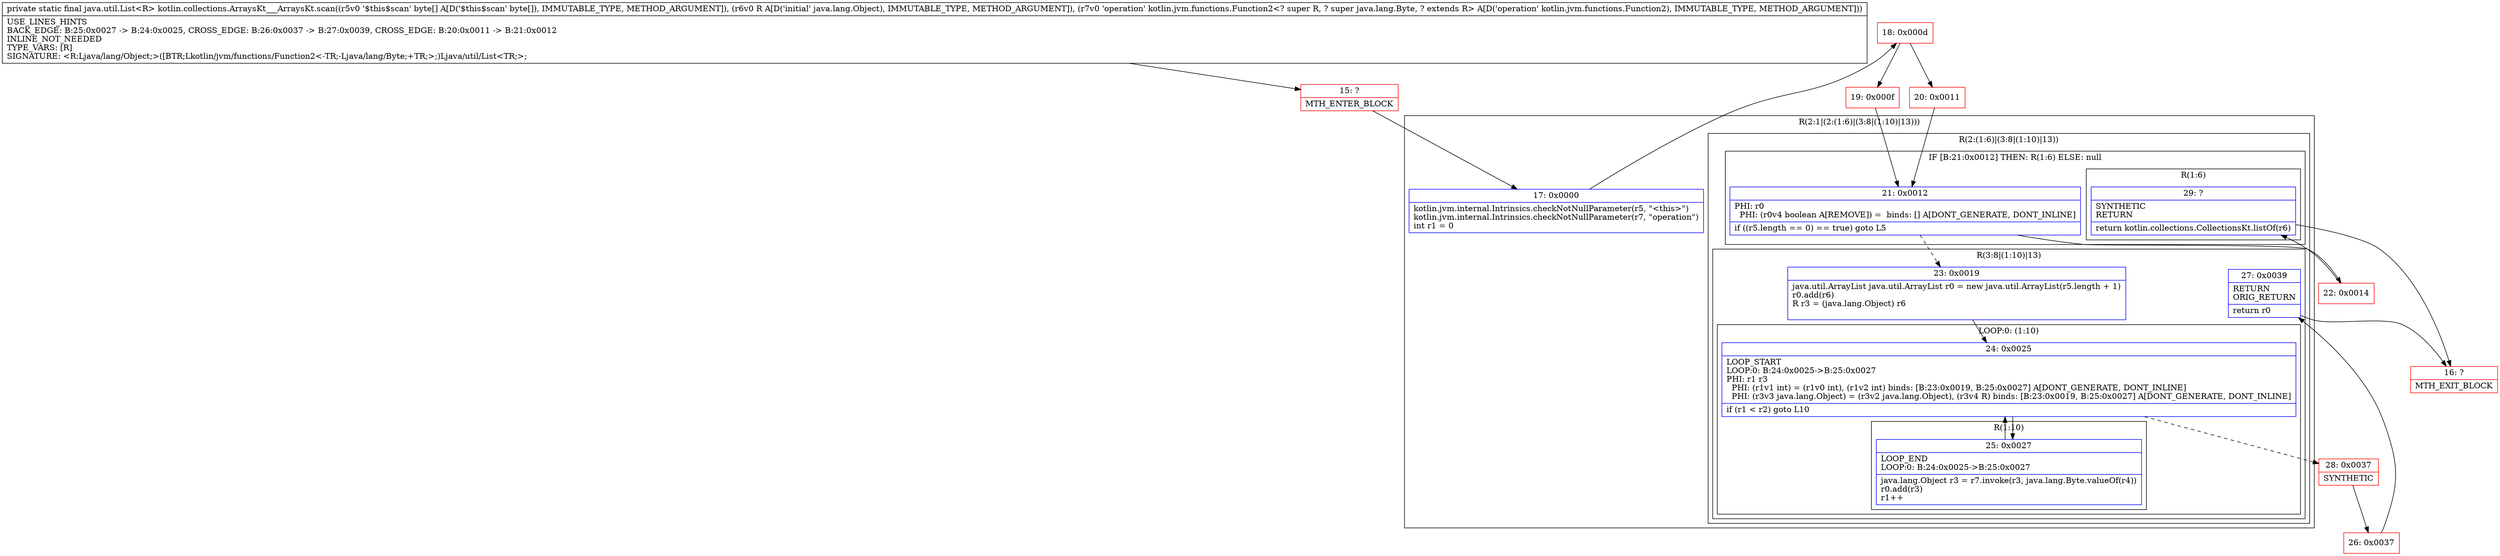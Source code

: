 digraph "CFG forkotlin.collections.ArraysKt___ArraysKt.scan([BLjava\/lang\/Object;Lkotlin\/jvm\/functions\/Function2;)Ljava\/util\/List;" {
subgraph cluster_Region_1893427654 {
label = "R(2:1|(2:(1:6)|(3:8|(1:10)|13)))";
node [shape=record,color=blue];
Node_17 [shape=record,label="{17\:\ 0x0000|kotlin.jvm.internal.Intrinsics.checkNotNullParameter(r5, \"\<this\>\")\lkotlin.jvm.internal.Intrinsics.checkNotNullParameter(r7, \"operation\")\lint r1 = 0\l}"];
subgraph cluster_Region_694390997 {
label = "R(2:(1:6)|(3:8|(1:10)|13))";
node [shape=record,color=blue];
subgraph cluster_IfRegion_349617531 {
label = "IF [B:21:0x0012] THEN: R(1:6) ELSE: null";
node [shape=record,color=blue];
Node_21 [shape=record,label="{21\:\ 0x0012|PHI: r0 \l  PHI: (r0v4 boolean A[REMOVE]) =  binds: [] A[DONT_GENERATE, DONT_INLINE]\l|if ((r5.length == 0) == true) goto L5\l}"];
subgraph cluster_Region_280076910 {
label = "R(1:6)";
node [shape=record,color=blue];
Node_29 [shape=record,label="{29\:\ ?|SYNTHETIC\lRETURN\l|return kotlin.collections.CollectionsKt.listOf(r6)\l}"];
}
}
subgraph cluster_Region_700283436 {
label = "R(3:8|(1:10)|13)";
node [shape=record,color=blue];
Node_23 [shape=record,label="{23\:\ 0x0019|java.util.ArrayList java.util.ArrayList r0 = new java.util.ArrayList(r5.length + 1)\lr0.add(r6)\lR r3 = (java.lang.Object) r6\l\l}"];
subgraph cluster_LoopRegion_1799338817 {
label = "LOOP:0: (1:10)";
node [shape=record,color=blue];
Node_24 [shape=record,label="{24\:\ 0x0025|LOOP_START\lLOOP:0: B:24:0x0025\-\>B:25:0x0027\lPHI: r1 r3 \l  PHI: (r1v1 int) = (r1v0 int), (r1v2 int) binds: [B:23:0x0019, B:25:0x0027] A[DONT_GENERATE, DONT_INLINE]\l  PHI: (r3v3 java.lang.Object) = (r3v2 java.lang.Object), (r3v4 R) binds: [B:23:0x0019, B:25:0x0027] A[DONT_GENERATE, DONT_INLINE]\l|if (r1 \< r2) goto L10\l}"];
subgraph cluster_Region_2123724514 {
label = "R(1:10)";
node [shape=record,color=blue];
Node_25 [shape=record,label="{25\:\ 0x0027|LOOP_END\lLOOP:0: B:24:0x0025\-\>B:25:0x0027\l|java.lang.Object r3 = r7.invoke(r3, java.lang.Byte.valueOf(r4))\lr0.add(r3)\lr1++\l}"];
}
}
Node_27 [shape=record,label="{27\:\ 0x0039|RETURN\lORIG_RETURN\l|return r0\l}"];
}
}
}
Node_15 [shape=record,color=red,label="{15\:\ ?|MTH_ENTER_BLOCK\l}"];
Node_18 [shape=record,color=red,label="{18\:\ 0x000d}"];
Node_19 [shape=record,color=red,label="{19\:\ 0x000f}"];
Node_22 [shape=record,color=red,label="{22\:\ 0x0014}"];
Node_16 [shape=record,color=red,label="{16\:\ ?|MTH_EXIT_BLOCK\l}"];
Node_28 [shape=record,color=red,label="{28\:\ 0x0037|SYNTHETIC\l}"];
Node_26 [shape=record,color=red,label="{26\:\ 0x0037}"];
Node_20 [shape=record,color=red,label="{20\:\ 0x0011}"];
MethodNode[shape=record,label="{private static final java.util.List\<R\> kotlin.collections.ArraysKt___ArraysKt.scan((r5v0 '$this$scan' byte[] A[D('$this$scan' byte[]), IMMUTABLE_TYPE, METHOD_ARGUMENT]), (r6v0 R A[D('initial' java.lang.Object), IMMUTABLE_TYPE, METHOD_ARGUMENT]), (r7v0 'operation' kotlin.jvm.functions.Function2\<? super R, ? super java.lang.Byte, ? extends R\> A[D('operation' kotlin.jvm.functions.Function2), IMMUTABLE_TYPE, METHOD_ARGUMENT]))  | USE_LINES_HINTS\lBACK_EDGE: B:25:0x0027 \-\> B:24:0x0025, CROSS_EDGE: B:26:0x0037 \-\> B:27:0x0039, CROSS_EDGE: B:20:0x0011 \-\> B:21:0x0012\lINLINE_NOT_NEEDED\lTYPE_VARS: [R]\lSIGNATURE: \<R:Ljava\/lang\/Object;\>([BTR;Lkotlin\/jvm\/functions\/Function2\<\-TR;\-Ljava\/lang\/Byte;+TR;\>;)Ljava\/util\/List\<TR;\>;\l}"];
MethodNode -> Node_15;Node_17 -> Node_18;
Node_21 -> Node_22;
Node_21 -> Node_23[style=dashed];
Node_29 -> Node_16;
Node_23 -> Node_24;
Node_24 -> Node_25;
Node_24 -> Node_28[style=dashed];
Node_25 -> Node_24;
Node_27 -> Node_16;
Node_15 -> Node_17;
Node_18 -> Node_19;
Node_18 -> Node_20;
Node_19 -> Node_21;
Node_22 -> Node_29;
Node_28 -> Node_26;
Node_26 -> Node_27;
Node_20 -> Node_21;
}

